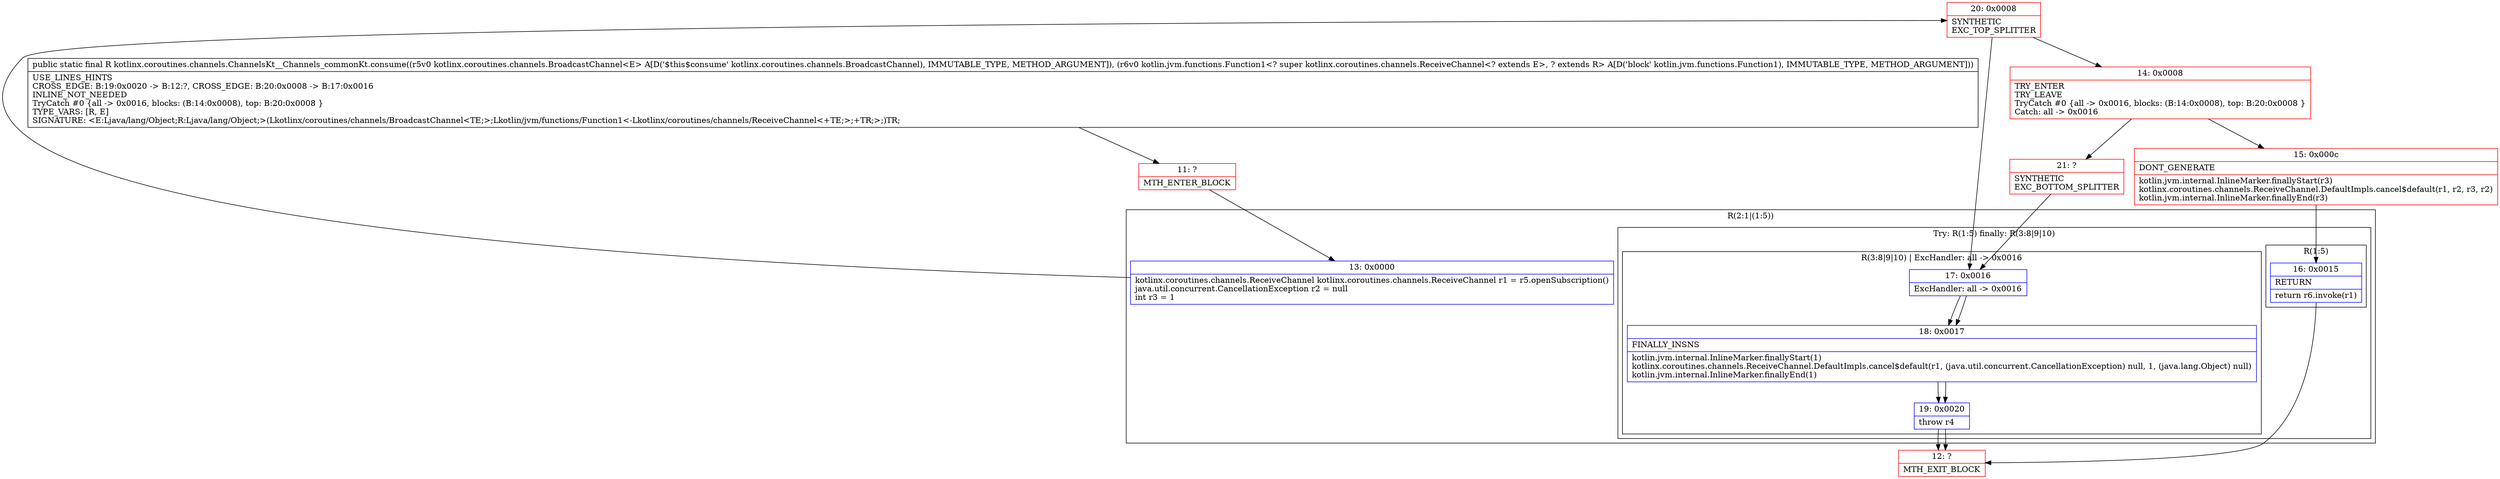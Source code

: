digraph "CFG forkotlinx.coroutines.channels.ChannelsKt__Channels_commonKt.consume(Lkotlinx\/coroutines\/channels\/BroadcastChannel;Lkotlin\/jvm\/functions\/Function1;)Ljava\/lang\/Object;" {
subgraph cluster_Region_389221652 {
label = "R(2:1|(1:5))";
node [shape=record,color=blue];
Node_13 [shape=record,label="{13\:\ 0x0000|kotlinx.coroutines.channels.ReceiveChannel kotlinx.coroutines.channels.ReceiveChannel r1 = r5.openSubscription()\ljava.util.concurrent.CancellationException r2 = null\lint r3 = 1\l}"];
subgraph cluster_TryCatchRegion_1067460506 {
label = "Try: R(1:5) finally: R(3:8|9|10)";
node [shape=record,color=blue];
subgraph cluster_Region_1673592914 {
label = "R(1:5)";
node [shape=record,color=blue];
Node_16 [shape=record,label="{16\:\ 0x0015|RETURN\l|return r6.invoke(r1)\l}"];
}
subgraph cluster_Region_930517672 {
label = "R(3:8|9|10) | ExcHandler: all \-\> 0x0016\l";
node [shape=record,color=blue];
Node_17 [shape=record,label="{17\:\ 0x0016|ExcHandler: all \-\> 0x0016\l}"];
Node_18 [shape=record,label="{18\:\ 0x0017|FINALLY_INSNS\l|kotlin.jvm.internal.InlineMarker.finallyStart(1)\lkotlinx.coroutines.channels.ReceiveChannel.DefaultImpls.cancel$default(r1, (java.util.concurrent.CancellationException) null, 1, (java.lang.Object) null)\lkotlin.jvm.internal.InlineMarker.finallyEnd(1)\l}"];
Node_19 [shape=record,label="{19\:\ 0x0020|throw r4\l}"];
}
}
}
subgraph cluster_Region_930517672 {
label = "R(3:8|9|10) | ExcHandler: all \-\> 0x0016\l";
node [shape=record,color=blue];
Node_17 [shape=record,label="{17\:\ 0x0016|ExcHandler: all \-\> 0x0016\l}"];
Node_18 [shape=record,label="{18\:\ 0x0017|FINALLY_INSNS\l|kotlin.jvm.internal.InlineMarker.finallyStart(1)\lkotlinx.coroutines.channels.ReceiveChannel.DefaultImpls.cancel$default(r1, (java.util.concurrent.CancellationException) null, 1, (java.lang.Object) null)\lkotlin.jvm.internal.InlineMarker.finallyEnd(1)\l}"];
Node_19 [shape=record,label="{19\:\ 0x0020|throw r4\l}"];
}
Node_11 [shape=record,color=red,label="{11\:\ ?|MTH_ENTER_BLOCK\l}"];
Node_20 [shape=record,color=red,label="{20\:\ 0x0008|SYNTHETIC\lEXC_TOP_SPLITTER\l}"];
Node_14 [shape=record,color=red,label="{14\:\ 0x0008|TRY_ENTER\lTRY_LEAVE\lTryCatch #0 \{all \-\> 0x0016, blocks: (B:14:0x0008), top: B:20:0x0008 \}\lCatch: all \-\> 0x0016\l}"];
Node_15 [shape=record,color=red,label="{15\:\ 0x000c|DONT_GENERATE\l|kotlin.jvm.internal.InlineMarker.finallyStart(r3)\lkotlinx.coroutines.channels.ReceiveChannel.DefaultImpls.cancel$default(r1, r2, r3, r2)\lkotlin.jvm.internal.InlineMarker.finallyEnd(r3)\l}"];
Node_12 [shape=record,color=red,label="{12\:\ ?|MTH_EXIT_BLOCK\l}"];
Node_21 [shape=record,color=red,label="{21\:\ ?|SYNTHETIC\lEXC_BOTTOM_SPLITTER\l}"];
MethodNode[shape=record,label="{public static final R kotlinx.coroutines.channels.ChannelsKt__Channels_commonKt.consume((r5v0 kotlinx.coroutines.channels.BroadcastChannel\<E\> A[D('$this$consume' kotlinx.coroutines.channels.BroadcastChannel), IMMUTABLE_TYPE, METHOD_ARGUMENT]), (r6v0 kotlin.jvm.functions.Function1\<? super kotlinx.coroutines.channels.ReceiveChannel\<? extends E\>, ? extends R\> A[D('block' kotlin.jvm.functions.Function1), IMMUTABLE_TYPE, METHOD_ARGUMENT]))  | USE_LINES_HINTS\lCROSS_EDGE: B:19:0x0020 \-\> B:12:?, CROSS_EDGE: B:20:0x0008 \-\> B:17:0x0016\lINLINE_NOT_NEEDED\lTryCatch #0 \{all \-\> 0x0016, blocks: (B:14:0x0008), top: B:20:0x0008 \}\lTYPE_VARS: [R, E]\lSIGNATURE: \<E:Ljava\/lang\/Object;R:Ljava\/lang\/Object;\>(Lkotlinx\/coroutines\/channels\/BroadcastChannel\<TE;\>;Lkotlin\/jvm\/functions\/Function1\<\-Lkotlinx\/coroutines\/channels\/ReceiveChannel\<+TE;\>;+TR;\>;)TR;\l}"];
MethodNode -> Node_11;Node_13 -> Node_20;
Node_16 -> Node_12;
Node_17 -> Node_18;
Node_18 -> Node_19;
Node_19 -> Node_12;
Node_17 -> Node_18;
Node_18 -> Node_19;
Node_19 -> Node_12;
Node_11 -> Node_13;
Node_20 -> Node_14;
Node_20 -> Node_17;
Node_14 -> Node_15;
Node_14 -> Node_21;
Node_15 -> Node_16;
Node_21 -> Node_17;
}

